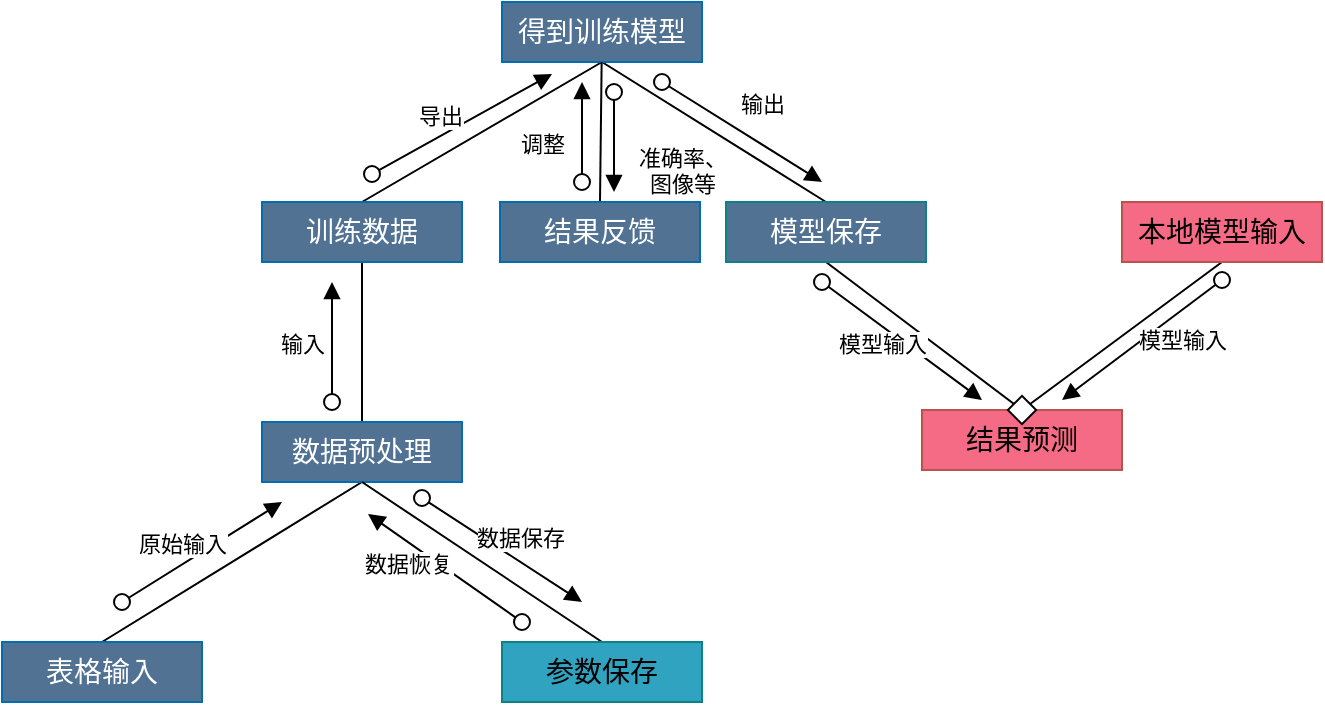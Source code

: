 <mxfile version="20.2.3" type="github">
  <diagram id="t0edPUyqslWiIYiSJuDu" name="第 1 页">
    <mxGraphModel dx="1422" dy="706" grid="1" gridSize="10" guides="1" tooltips="1" connect="1" arrows="1" fold="1" page="1" pageScale="1" pageWidth="827" pageHeight="1169" math="0" shadow="0">
      <root>
        <mxCell id="0" />
        <mxCell id="1" parent="0" />
        <mxCell id="8uQz145Xqex9sL9PM3ih-11" style="rounded=0;orthogonalLoop=1;jettySize=auto;html=1;exitX=0.5;exitY=0;exitDx=0;exitDy=0;entryX=0.5;entryY=1;entryDx=0;entryDy=0;fontSize=14;startArrow=none;startFill=0;strokeColor=default;endArrow=none;endFill=0;" edge="1" parent="1" source="8uQz145Xqex9sL9PM3ih-1" target="8uQz145Xqex9sL9PM3ih-3">
          <mxGeometry relative="1" as="geometry" />
        </mxCell>
        <mxCell id="8uQz145Xqex9sL9PM3ih-1" value="&lt;font style=&quot;font-size: 14px;&quot;&gt;表格输入&lt;/font&gt;" style="rounded=0;whiteSpace=wrap;html=1;fillColor=#517293;fontColor=#ffffff;strokeColor=#006EAF;" vertex="1" parent="1">
          <mxGeometry x="150" y="500" width="100" height="30" as="geometry" />
        </mxCell>
        <mxCell id="8uQz145Xqex9sL9PM3ih-2" value="原始输入" style="html=1;verticalAlign=bottom;startArrow=oval;startFill=0;endArrow=block;startSize=8;rounded=0;strokeColor=default;" edge="1" parent="1">
          <mxGeometry x="-0.236" y="1" width="60" relative="1" as="geometry">
            <mxPoint x="210" y="480" as="sourcePoint" />
            <mxPoint x="290" y="430" as="targetPoint" />
            <mxPoint as="offset" />
          </mxGeometry>
        </mxCell>
        <mxCell id="8uQz145Xqex9sL9PM3ih-14" style="edgeStyle=none;rounded=0;orthogonalLoop=1;jettySize=auto;html=1;exitX=0.5;exitY=0;exitDx=0;exitDy=0;entryX=0.5;entryY=1;entryDx=0;entryDy=0;fontSize=14;startArrow=none;startFill=0;endArrow=none;endFill=0;strokeColor=default;" edge="1" parent="1" source="8uQz145Xqex9sL9PM3ih-3" target="8uQz145Xqex9sL9PM3ih-4">
          <mxGeometry relative="1" as="geometry" />
        </mxCell>
        <mxCell id="8uQz145Xqex9sL9PM3ih-3" value="&lt;span style=&quot;font-size: 14px;&quot;&gt;数据预处理&lt;/span&gt;" style="rounded=0;whiteSpace=wrap;html=1;fillColor=#517293;fontColor=#ffffff;strokeColor=#006EAF;" vertex="1" parent="1">
          <mxGeometry x="280" y="390" width="100" height="30" as="geometry" />
        </mxCell>
        <mxCell id="8uQz145Xqex9sL9PM3ih-16" style="edgeStyle=none;rounded=0;orthogonalLoop=1;jettySize=auto;html=1;exitX=0.5;exitY=0;exitDx=0;exitDy=0;entryX=0.5;entryY=1;entryDx=0;entryDy=0;fontSize=14;startArrow=none;startFill=0;endArrow=none;endFill=0;strokeColor=default;" edge="1" parent="1" source="8uQz145Xqex9sL9PM3ih-4" target="8uQz145Xqex9sL9PM3ih-5">
          <mxGeometry relative="1" as="geometry" />
        </mxCell>
        <mxCell id="8uQz145Xqex9sL9PM3ih-24" style="edgeStyle=none;rounded=0;orthogonalLoop=1;jettySize=auto;html=1;fontSize=14;startArrow=none;startFill=0;endArrow=none;endFill=0;strokeColor=default;" edge="1" parent="1" source="8uQz145Xqex9sL9PM3ih-4">
          <mxGeometry relative="1" as="geometry">
            <mxPoint x="330" y="280" as="targetPoint" />
          </mxGeometry>
        </mxCell>
        <mxCell id="8uQz145Xqex9sL9PM3ih-4" value="&lt;span style=&quot;font-size: 14px;&quot;&gt;训练数据&lt;/span&gt;" style="rounded=0;whiteSpace=wrap;html=1;fillColor=#517293;fontColor=#ffffff;strokeColor=#006EAF;" vertex="1" parent="1">
          <mxGeometry x="280" y="280" width="100" height="30" as="geometry" />
        </mxCell>
        <mxCell id="8uQz145Xqex9sL9PM3ih-17" style="edgeStyle=none;rounded=0;orthogonalLoop=1;jettySize=auto;html=1;exitX=0.5;exitY=1;exitDx=0;exitDy=0;entryX=0.5;entryY=0;entryDx=0;entryDy=0;fontSize=14;startArrow=none;startFill=0;endArrow=none;endFill=0;strokeColor=default;" edge="1" parent="1" source="8uQz145Xqex9sL9PM3ih-5" target="8uQz145Xqex9sL9PM3ih-10">
          <mxGeometry relative="1" as="geometry" />
        </mxCell>
        <mxCell id="8uQz145Xqex9sL9PM3ih-5" value="&lt;span style=&quot;font-size: 14px;&quot;&gt;得到训练模型&lt;/span&gt;" style="rounded=0;whiteSpace=wrap;html=1;fillColor=#517293;fontColor=#ffffff;strokeColor=#006EAF;" vertex="1" parent="1">
          <mxGeometry x="400" y="180" width="100" height="30" as="geometry" />
        </mxCell>
        <mxCell id="8uQz145Xqex9sL9PM3ih-19" style="edgeStyle=none;rounded=0;orthogonalLoop=1;jettySize=auto;html=1;exitX=0.5;exitY=1;exitDx=0;exitDy=0;entryX=0.5;entryY=0;entryDx=0;entryDy=0;fontSize=14;startArrow=none;startFill=0;endArrow=none;endFill=0;strokeColor=default;" edge="1" parent="1" source="8uQz145Xqex9sL9PM3ih-6" target="8uQz145Xqex9sL9PM3ih-7">
          <mxGeometry relative="1" as="geometry" />
        </mxCell>
        <mxCell id="8uQz145Xqex9sL9PM3ih-6" value="&lt;span style=&quot;font-size: 14px;&quot;&gt;本地模型输入&lt;/span&gt;" style="rounded=0;whiteSpace=wrap;html=1;fillColor=#F56A85;strokeColor=#b85450;" vertex="1" parent="1">
          <mxGeometry x="710" y="280" width="100" height="30" as="geometry" />
        </mxCell>
        <mxCell id="8uQz145Xqex9sL9PM3ih-7" value="&lt;span style=&quot;font-size: 14px;&quot;&gt;结果预测&lt;/span&gt;" style="rounded=0;whiteSpace=wrap;html=1;fillColor=#F56A85;strokeColor=#b85450;" vertex="1" parent="1">
          <mxGeometry x="610" y="384" width="100" height="30" as="geometry" />
        </mxCell>
        <mxCell id="8uQz145Xqex9sL9PM3ih-12" style="edgeStyle=none;rounded=0;orthogonalLoop=1;jettySize=auto;html=1;exitX=0.5;exitY=0;exitDx=0;exitDy=0;entryX=0.5;entryY=1;entryDx=0;entryDy=0;fontSize=14;startArrow=none;startFill=0;endArrow=none;endFill=0;strokeColor=default;" edge="1" parent="1" source="8uQz145Xqex9sL9PM3ih-9" target="8uQz145Xqex9sL9PM3ih-3">
          <mxGeometry relative="1" as="geometry" />
        </mxCell>
        <mxCell id="8uQz145Xqex9sL9PM3ih-9" value="&lt;span style=&quot;font-size: 14px;&quot;&gt;参数保存&lt;/span&gt;" style="rounded=0;whiteSpace=wrap;html=1;fillColor=#30a3c0;strokeColor=#0e8088;" vertex="1" parent="1">
          <mxGeometry x="400" y="500" width="100" height="30" as="geometry" />
        </mxCell>
        <mxCell id="8uQz145Xqex9sL9PM3ih-18" style="edgeStyle=none;rounded=0;orthogonalLoop=1;jettySize=auto;html=1;exitX=0.5;exitY=1;exitDx=0;exitDy=0;entryX=0.5;entryY=0;entryDx=0;entryDy=0;fontSize=14;startArrow=none;startFill=0;endArrow=none;endFill=0;strokeColor=default;" edge="1" parent="1" source="8uQz145Xqex9sL9PM3ih-10" target="8uQz145Xqex9sL9PM3ih-7">
          <mxGeometry relative="1" as="geometry" />
        </mxCell>
        <mxCell id="8uQz145Xqex9sL9PM3ih-10" value="&lt;span style=&quot;font-size: 14px;&quot;&gt;&lt;font color=&quot;#ffffff&quot;&gt;模型保存&lt;/font&gt;&lt;/span&gt;" style="rounded=0;whiteSpace=wrap;html=1;fillColor=#517293;strokeColor=#0e8088;" vertex="1" parent="1">
          <mxGeometry x="512" y="280" width="100" height="30" as="geometry" />
        </mxCell>
        <mxCell id="8uQz145Xqex9sL9PM3ih-20" value="数据保存" style="html=1;verticalAlign=bottom;startArrow=oval;startFill=0;endArrow=block;startSize=8;rounded=0;strokeColor=default;" edge="1" parent="1">
          <mxGeometry x="0.195" y="2" width="60" relative="1" as="geometry">
            <mxPoint x="360" y="428" as="sourcePoint" />
            <mxPoint x="440" y="480" as="targetPoint" />
            <mxPoint as="offset" />
          </mxGeometry>
        </mxCell>
        <mxCell id="8uQz145Xqex9sL9PM3ih-21" value="数据恢复" style="html=1;verticalAlign=bottom;startArrow=oval;startFill=0;endArrow=block;startSize=8;rounded=0;strokeColor=default;" edge="1" parent="1">
          <mxGeometry x="0.226" y="16" width="60" relative="1" as="geometry">
            <mxPoint x="410" y="490" as="sourcePoint" />
            <mxPoint x="333" y="436" as="targetPoint" />
            <mxPoint x="-1" as="offset" />
          </mxGeometry>
        </mxCell>
        <mxCell id="8uQz145Xqex9sL9PM3ih-22" value="输入" style="html=1;verticalAlign=bottom;startArrow=oval;startFill=0;endArrow=block;startSize=8;rounded=0;strokeColor=default;" edge="1" parent="1">
          <mxGeometry x="-0.333" y="15" width="60" relative="1" as="geometry">
            <mxPoint x="315" y="380" as="sourcePoint" />
            <mxPoint x="315" y="320" as="targetPoint" />
            <mxPoint as="offset" />
          </mxGeometry>
        </mxCell>
        <mxCell id="8uQz145Xqex9sL9PM3ih-23" value="导出" style="html=1;verticalAlign=bottom;startArrow=oval;startFill=0;endArrow=block;startSize=8;rounded=0;strokeColor=default;" edge="1" parent="1">
          <mxGeometry x="-0.236" y="1" width="60" relative="1" as="geometry">
            <mxPoint x="335" y="266" as="sourcePoint" />
            <mxPoint x="425" y="216" as="targetPoint" />
            <mxPoint as="offset" />
          </mxGeometry>
        </mxCell>
        <mxCell id="8uQz145Xqex9sL9PM3ih-26" value="输出" style="html=1;verticalAlign=bottom;startArrow=oval;startFill=0;endArrow=block;startSize=8;rounded=0;strokeColor=default;" edge="1" parent="1">
          <mxGeometry x="0.124" y="10" width="60" relative="1" as="geometry">
            <mxPoint x="480" y="220" as="sourcePoint" />
            <mxPoint x="560" y="270" as="targetPoint" />
            <mxPoint as="offset" />
          </mxGeometry>
        </mxCell>
        <mxCell id="8uQz145Xqex9sL9PM3ih-27" value="" style="rounded=0;whiteSpace=wrap;html=1;fontSize=14;rotation=45;" vertex="1" parent="1">
          <mxGeometry x="655" y="379" width="10" height="10" as="geometry" />
        </mxCell>
        <mxCell id="8uQz145Xqex9sL9PM3ih-33" value="模型输入" style="html=1;verticalAlign=bottom;startArrow=oval;startFill=0;endArrow=block;startSize=8;rounded=0;strokeColor=default;" edge="1" parent="1">
          <mxGeometry x="-0.036" y="-14" width="60" relative="1" as="geometry">
            <mxPoint x="560" y="320" as="sourcePoint" />
            <mxPoint x="640" y="379" as="targetPoint" />
            <mxPoint as="offset" />
          </mxGeometry>
        </mxCell>
        <mxCell id="8uQz145Xqex9sL9PM3ih-34" value="模型输入" style="html=1;verticalAlign=bottom;startArrow=oval;startFill=0;endArrow=block;startSize=8;rounded=0;strokeColor=default;" edge="1" parent="1">
          <mxGeometry x="-0.207" y="19" width="60" relative="1" as="geometry">
            <mxPoint x="760" y="319" as="sourcePoint" />
            <mxPoint x="680" y="379" as="targetPoint" />
            <mxPoint as="offset" />
          </mxGeometry>
        </mxCell>
        <mxCell id="8uQz145Xqex9sL9PM3ih-36" style="edgeStyle=none;rounded=0;orthogonalLoop=1;jettySize=auto;html=1;exitX=0.5;exitY=0;exitDx=0;exitDy=0;fontSize=14;fontColor=#FFFFFF;startArrow=none;startFill=0;endArrow=none;endFill=0;strokeColor=default;" edge="1" parent="1" source="8uQz145Xqex9sL9PM3ih-35" target="8uQz145Xqex9sL9PM3ih-5">
          <mxGeometry relative="1" as="geometry" />
        </mxCell>
        <mxCell id="8uQz145Xqex9sL9PM3ih-35" value="&lt;span style=&quot;font-size: 14px;&quot;&gt;结果反馈&lt;/span&gt;" style="rounded=0;whiteSpace=wrap;html=1;fillColor=#517293;fontColor=#ffffff;strokeColor=#006EAF;" vertex="1" parent="1">
          <mxGeometry x="399" y="280" width="100" height="30" as="geometry" />
        </mxCell>
        <mxCell id="8uQz145Xqex9sL9PM3ih-37" value="准确率、&lt;br&gt;图像等" style="html=1;verticalAlign=bottom;startArrow=oval;startFill=0;endArrow=block;startSize=8;rounded=0;strokeColor=default;" edge="1" parent="1">
          <mxGeometry x="1" y="34" width="60" relative="1" as="geometry">
            <mxPoint x="456" y="225" as="sourcePoint" />
            <mxPoint x="456" y="275" as="targetPoint" />
            <mxPoint y="5" as="offset" />
          </mxGeometry>
        </mxCell>
        <mxCell id="8uQz145Xqex9sL9PM3ih-38" value="调整" style="html=1;verticalAlign=bottom;startArrow=oval;startFill=0;endArrow=block;startSize=8;rounded=0;strokeColor=default;" edge="1" parent="1">
          <mxGeometry x="-0.6" y="20" width="60" relative="1" as="geometry">
            <mxPoint x="440" y="270" as="sourcePoint" />
            <mxPoint x="440" y="220" as="targetPoint" />
            <mxPoint as="offset" />
          </mxGeometry>
        </mxCell>
      </root>
    </mxGraphModel>
  </diagram>
</mxfile>
